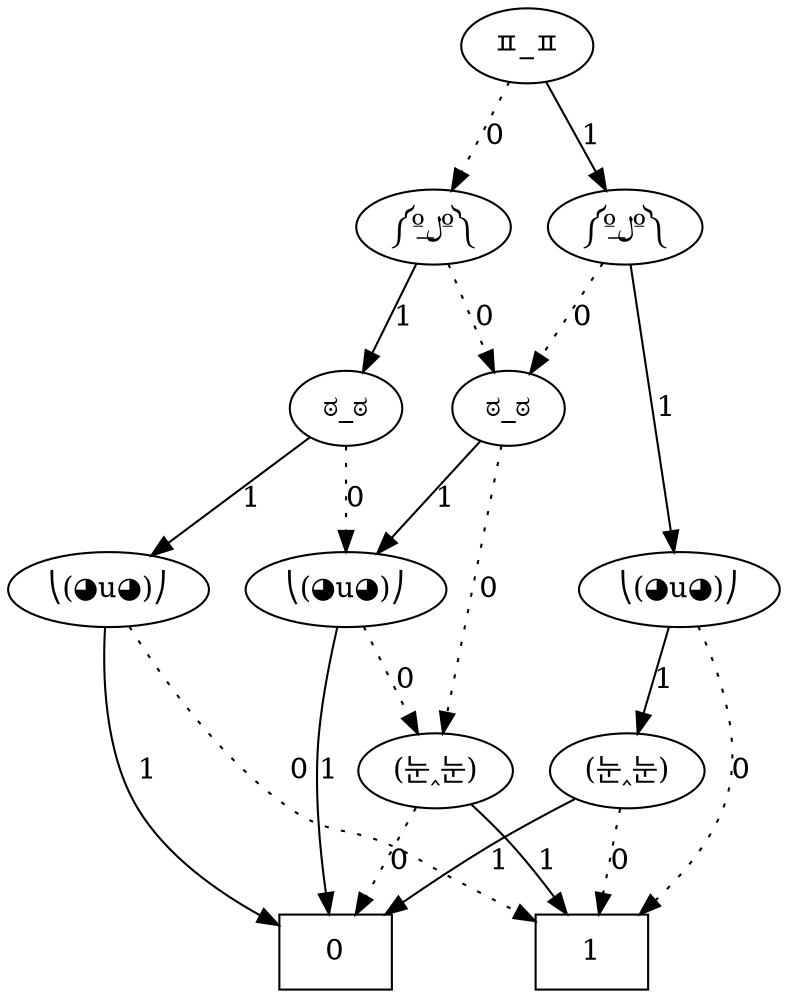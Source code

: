 digraph ROBDD {
    {rank=same 1}
    {rank=same 2 3}
    {rank=same 4 5}
    {rank=same 9 11 14}
    {rank=same 16 29}

    0 [label="0", shape=box]
    1 [label="ㅍ_ㅍ"]
    2 [label="༼ºل͟º༽"]
    3 [label="༼ºل͟º༽"]
    4 [label="ಠ_ಠ"]
    5 [label="ಠ_ಠ"]
    9 [label="⎝(◕u◕)⎠"]
    11 [label="⎝(◕u◕)⎠"]
    14 [label="⎝(◕u◕)⎠"]
    16 [label="(눈‸눈)"]
    29 [label="(눈‸눈)"]
    32 [label="1", shape=box]

    1 -> 2 [label="0" style=dotted]
    1 -> 3 [label="1" style=solid]
    2 -> 4 [label="0" style=dotted]
    2 -> 5 [label="1" style=solid]
    3 -> 4 [label="0" style=dotted]
    3 -> 14 [label="1" style=solid]
    4 -> 16 [label="0" style=dotted]
    4 -> 9 [label="1" style=solid]
    5 -> 9 [label="0" style=dotted]
    5 -> 11 [label="1" style=solid]
    9 -> 16 [label="0" style=dotted]
    9 -> 0 [label="1" style=solid]
    11 -> 32 [label="0" style=dotted]
    11 -> 0 [label="1" style=solid]
    14 -> 32 [label="0" style=dotted]
    14 -> 29 [label="1" style=solid]
    16 -> 0 [label="0" style=dotted]
    16 -> 32 [label="1" style=solid]
    29 -> 32 [label="0" style=dotted]
    29 -> 0 [label="1" style=solid]
}
